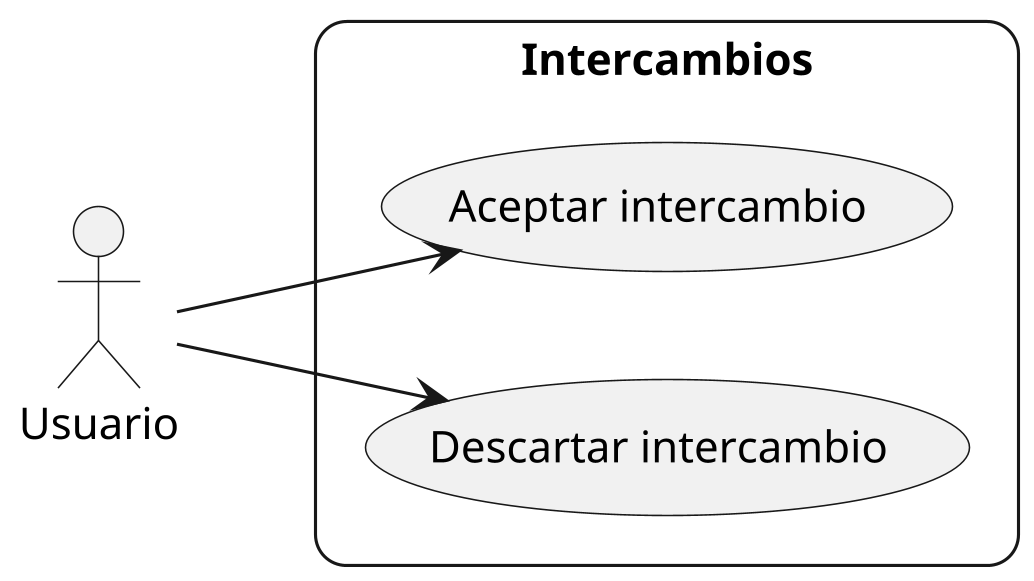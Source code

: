 @startuml exchanges
left to right direction
skinparam roundcorner 20
skinparam Dpi 300
actor Usuario

rectangle Intercambios {                
    Usuario --> (Aceptar intercambio)
    Usuario --> (Descartar intercambio)
}
@enduml